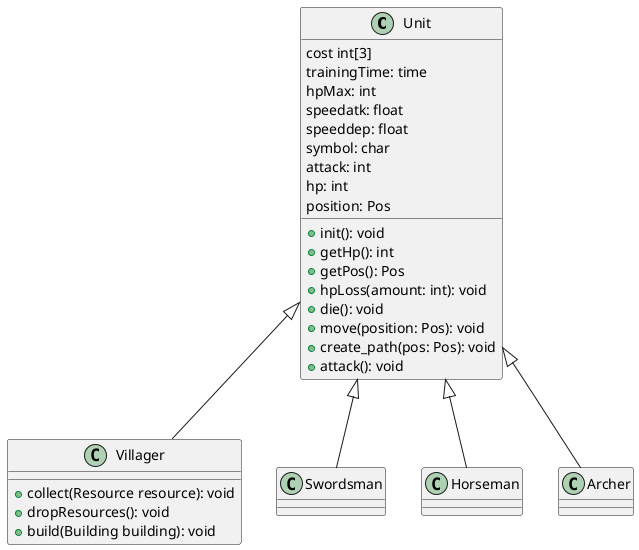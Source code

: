 @startuml
class Unit {
  cost int[3]
  trainingTime: time
  hpMax: int
  speedatk: float
  speeddep: float
  symbol: char
  attack: int
  hp: int
  position: Pos
  
  +init(): void
  +getHp(): int
  +getPos(): Pos
  +hpLoss(amount: int): void
  +die(): void
  +move(position: Pos): void
  +create_path(pos: Pos): void
  +attack(): void
}

class Villager extends Unit {
  +collect(Resource resource): void
  +dropResources(): void
  +build(Building building): void
}

class Swordsman extends Unit {
}

class Horseman extends Unit {
}

class Archer extends Unit {
}


@enduml

